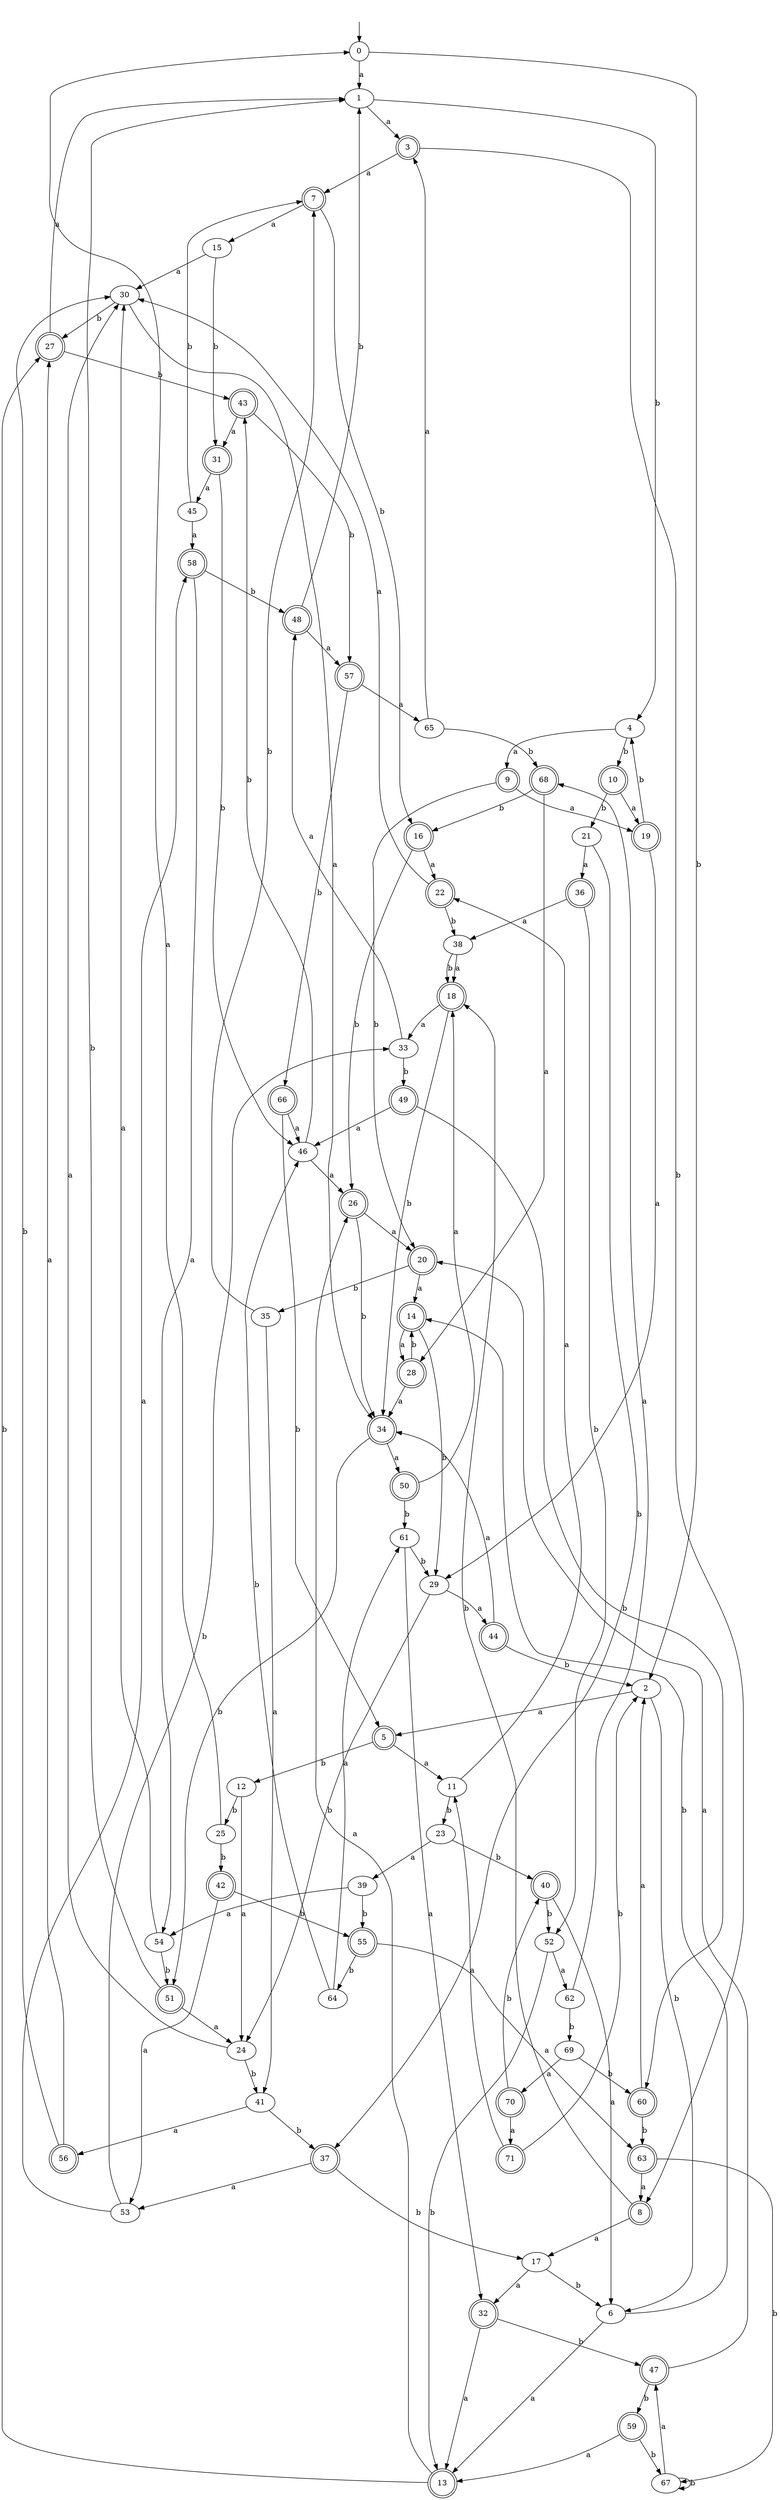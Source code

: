 digraph RandomDFA {
  __start0 [label="", shape=none];
  __start0 -> 0 [label=""];
  0 [shape=circle]
  0 -> 1 [label="a"]
  0 -> 2 [label="b"]
  1
  1 -> 3 [label="a"]
  1 -> 4 [label="b"]
  2
  2 -> 5 [label="a"]
  2 -> 6 [label="b"]
  3 [shape=doublecircle]
  3 -> 7 [label="a"]
  3 -> 8 [label="b"]
  4
  4 -> 9 [label="a"]
  4 -> 10 [label="b"]
  5 [shape=doublecircle]
  5 -> 11 [label="a"]
  5 -> 12 [label="b"]
  6
  6 -> 13 [label="a"]
  6 -> 14 [label="b"]
  7 [shape=doublecircle]
  7 -> 15 [label="a"]
  7 -> 16 [label="b"]
  8 [shape=doublecircle]
  8 -> 17 [label="a"]
  8 -> 18 [label="b"]
  9 [shape=doublecircle]
  9 -> 19 [label="a"]
  9 -> 20 [label="b"]
  10 [shape=doublecircle]
  10 -> 19 [label="a"]
  10 -> 21 [label="b"]
  11
  11 -> 22 [label="a"]
  11 -> 23 [label="b"]
  12
  12 -> 24 [label="a"]
  12 -> 25 [label="b"]
  13 [shape=doublecircle]
  13 -> 26 [label="a"]
  13 -> 27 [label="b"]
  14 [shape=doublecircle]
  14 -> 28 [label="a"]
  14 -> 29 [label="b"]
  15
  15 -> 30 [label="a"]
  15 -> 31 [label="b"]
  16 [shape=doublecircle]
  16 -> 22 [label="a"]
  16 -> 26 [label="b"]
  17
  17 -> 32 [label="a"]
  17 -> 6 [label="b"]
  18 [shape=doublecircle]
  18 -> 33 [label="a"]
  18 -> 34 [label="b"]
  19 [shape=doublecircle]
  19 -> 29 [label="a"]
  19 -> 4 [label="b"]
  20 [shape=doublecircle]
  20 -> 14 [label="a"]
  20 -> 35 [label="b"]
  21
  21 -> 36 [label="a"]
  21 -> 37 [label="b"]
  22 [shape=doublecircle]
  22 -> 30 [label="a"]
  22 -> 38 [label="b"]
  23
  23 -> 39 [label="a"]
  23 -> 40 [label="b"]
  24
  24 -> 30 [label="a"]
  24 -> 41 [label="b"]
  25
  25 -> 0 [label="a"]
  25 -> 42 [label="b"]
  26 [shape=doublecircle]
  26 -> 20 [label="a"]
  26 -> 34 [label="b"]
  27 [shape=doublecircle]
  27 -> 1 [label="a"]
  27 -> 43 [label="b"]
  28 [shape=doublecircle]
  28 -> 34 [label="a"]
  28 -> 14 [label="b"]
  29
  29 -> 44 [label="a"]
  29 -> 24 [label="b"]
  30
  30 -> 34 [label="a"]
  30 -> 27 [label="b"]
  31 [shape=doublecircle]
  31 -> 45 [label="a"]
  31 -> 46 [label="b"]
  32 [shape=doublecircle]
  32 -> 13 [label="a"]
  32 -> 47 [label="b"]
  33
  33 -> 48 [label="a"]
  33 -> 49 [label="b"]
  34 [shape=doublecircle]
  34 -> 50 [label="a"]
  34 -> 51 [label="b"]
  35
  35 -> 41 [label="a"]
  35 -> 7 [label="b"]
  36 [shape=doublecircle]
  36 -> 38 [label="a"]
  36 -> 52 [label="b"]
  37 [shape=doublecircle]
  37 -> 53 [label="a"]
  37 -> 17 [label="b"]
  38
  38 -> 18 [label="a"]
  38 -> 18 [label="b"]
  39
  39 -> 54 [label="a"]
  39 -> 55 [label="b"]
  40 [shape=doublecircle]
  40 -> 6 [label="a"]
  40 -> 52 [label="b"]
  41
  41 -> 56 [label="a"]
  41 -> 37 [label="b"]
  42 [shape=doublecircle]
  42 -> 53 [label="a"]
  42 -> 55 [label="b"]
  43 [shape=doublecircle]
  43 -> 31 [label="a"]
  43 -> 57 [label="b"]
  44 [shape=doublecircle]
  44 -> 34 [label="a"]
  44 -> 2 [label="b"]
  45
  45 -> 58 [label="a"]
  45 -> 7 [label="b"]
  46
  46 -> 26 [label="a"]
  46 -> 43 [label="b"]
  47 [shape=doublecircle]
  47 -> 20 [label="a"]
  47 -> 59 [label="b"]
  48 [shape=doublecircle]
  48 -> 57 [label="a"]
  48 -> 1 [label="b"]
  49 [shape=doublecircle]
  49 -> 46 [label="a"]
  49 -> 60 [label="b"]
  50 [shape=doublecircle]
  50 -> 18 [label="a"]
  50 -> 61 [label="b"]
  51 [shape=doublecircle]
  51 -> 24 [label="a"]
  51 -> 1 [label="b"]
  52
  52 -> 62 [label="a"]
  52 -> 13 [label="b"]
  53
  53 -> 58 [label="a"]
  53 -> 33 [label="b"]
  54
  54 -> 30 [label="a"]
  54 -> 51 [label="b"]
  55 [shape=doublecircle]
  55 -> 63 [label="a"]
  55 -> 64 [label="b"]
  56 [shape=doublecircle]
  56 -> 27 [label="a"]
  56 -> 30 [label="b"]
  57 [shape=doublecircle]
  57 -> 65 [label="a"]
  57 -> 66 [label="b"]
  58 [shape=doublecircle]
  58 -> 54 [label="a"]
  58 -> 48 [label="b"]
  59 [shape=doublecircle]
  59 -> 13 [label="a"]
  59 -> 67 [label="b"]
  60 [shape=doublecircle]
  60 -> 2 [label="a"]
  60 -> 63 [label="b"]
  61
  61 -> 32 [label="a"]
  61 -> 29 [label="b"]
  62
  62 -> 68 [label="a"]
  62 -> 69 [label="b"]
  63 [shape=doublecircle]
  63 -> 8 [label="a"]
  63 -> 67 [label="b"]
  64
  64 -> 61 [label="a"]
  64 -> 46 [label="b"]
  65
  65 -> 3 [label="a"]
  65 -> 68 [label="b"]
  66 [shape=doublecircle]
  66 -> 46 [label="a"]
  66 -> 5 [label="b"]
  67
  67 -> 47 [label="a"]
  67 -> 67 [label="b"]
  68 [shape=doublecircle]
  68 -> 28 [label="a"]
  68 -> 16 [label="b"]
  69
  69 -> 70 [label="a"]
  69 -> 60 [label="b"]
  70 [shape=doublecircle]
  70 -> 71 [label="a"]
  70 -> 40 [label="b"]
  71 [shape=doublecircle]
  71 -> 11 [label="a"]
  71 -> 2 [label="b"]
}
